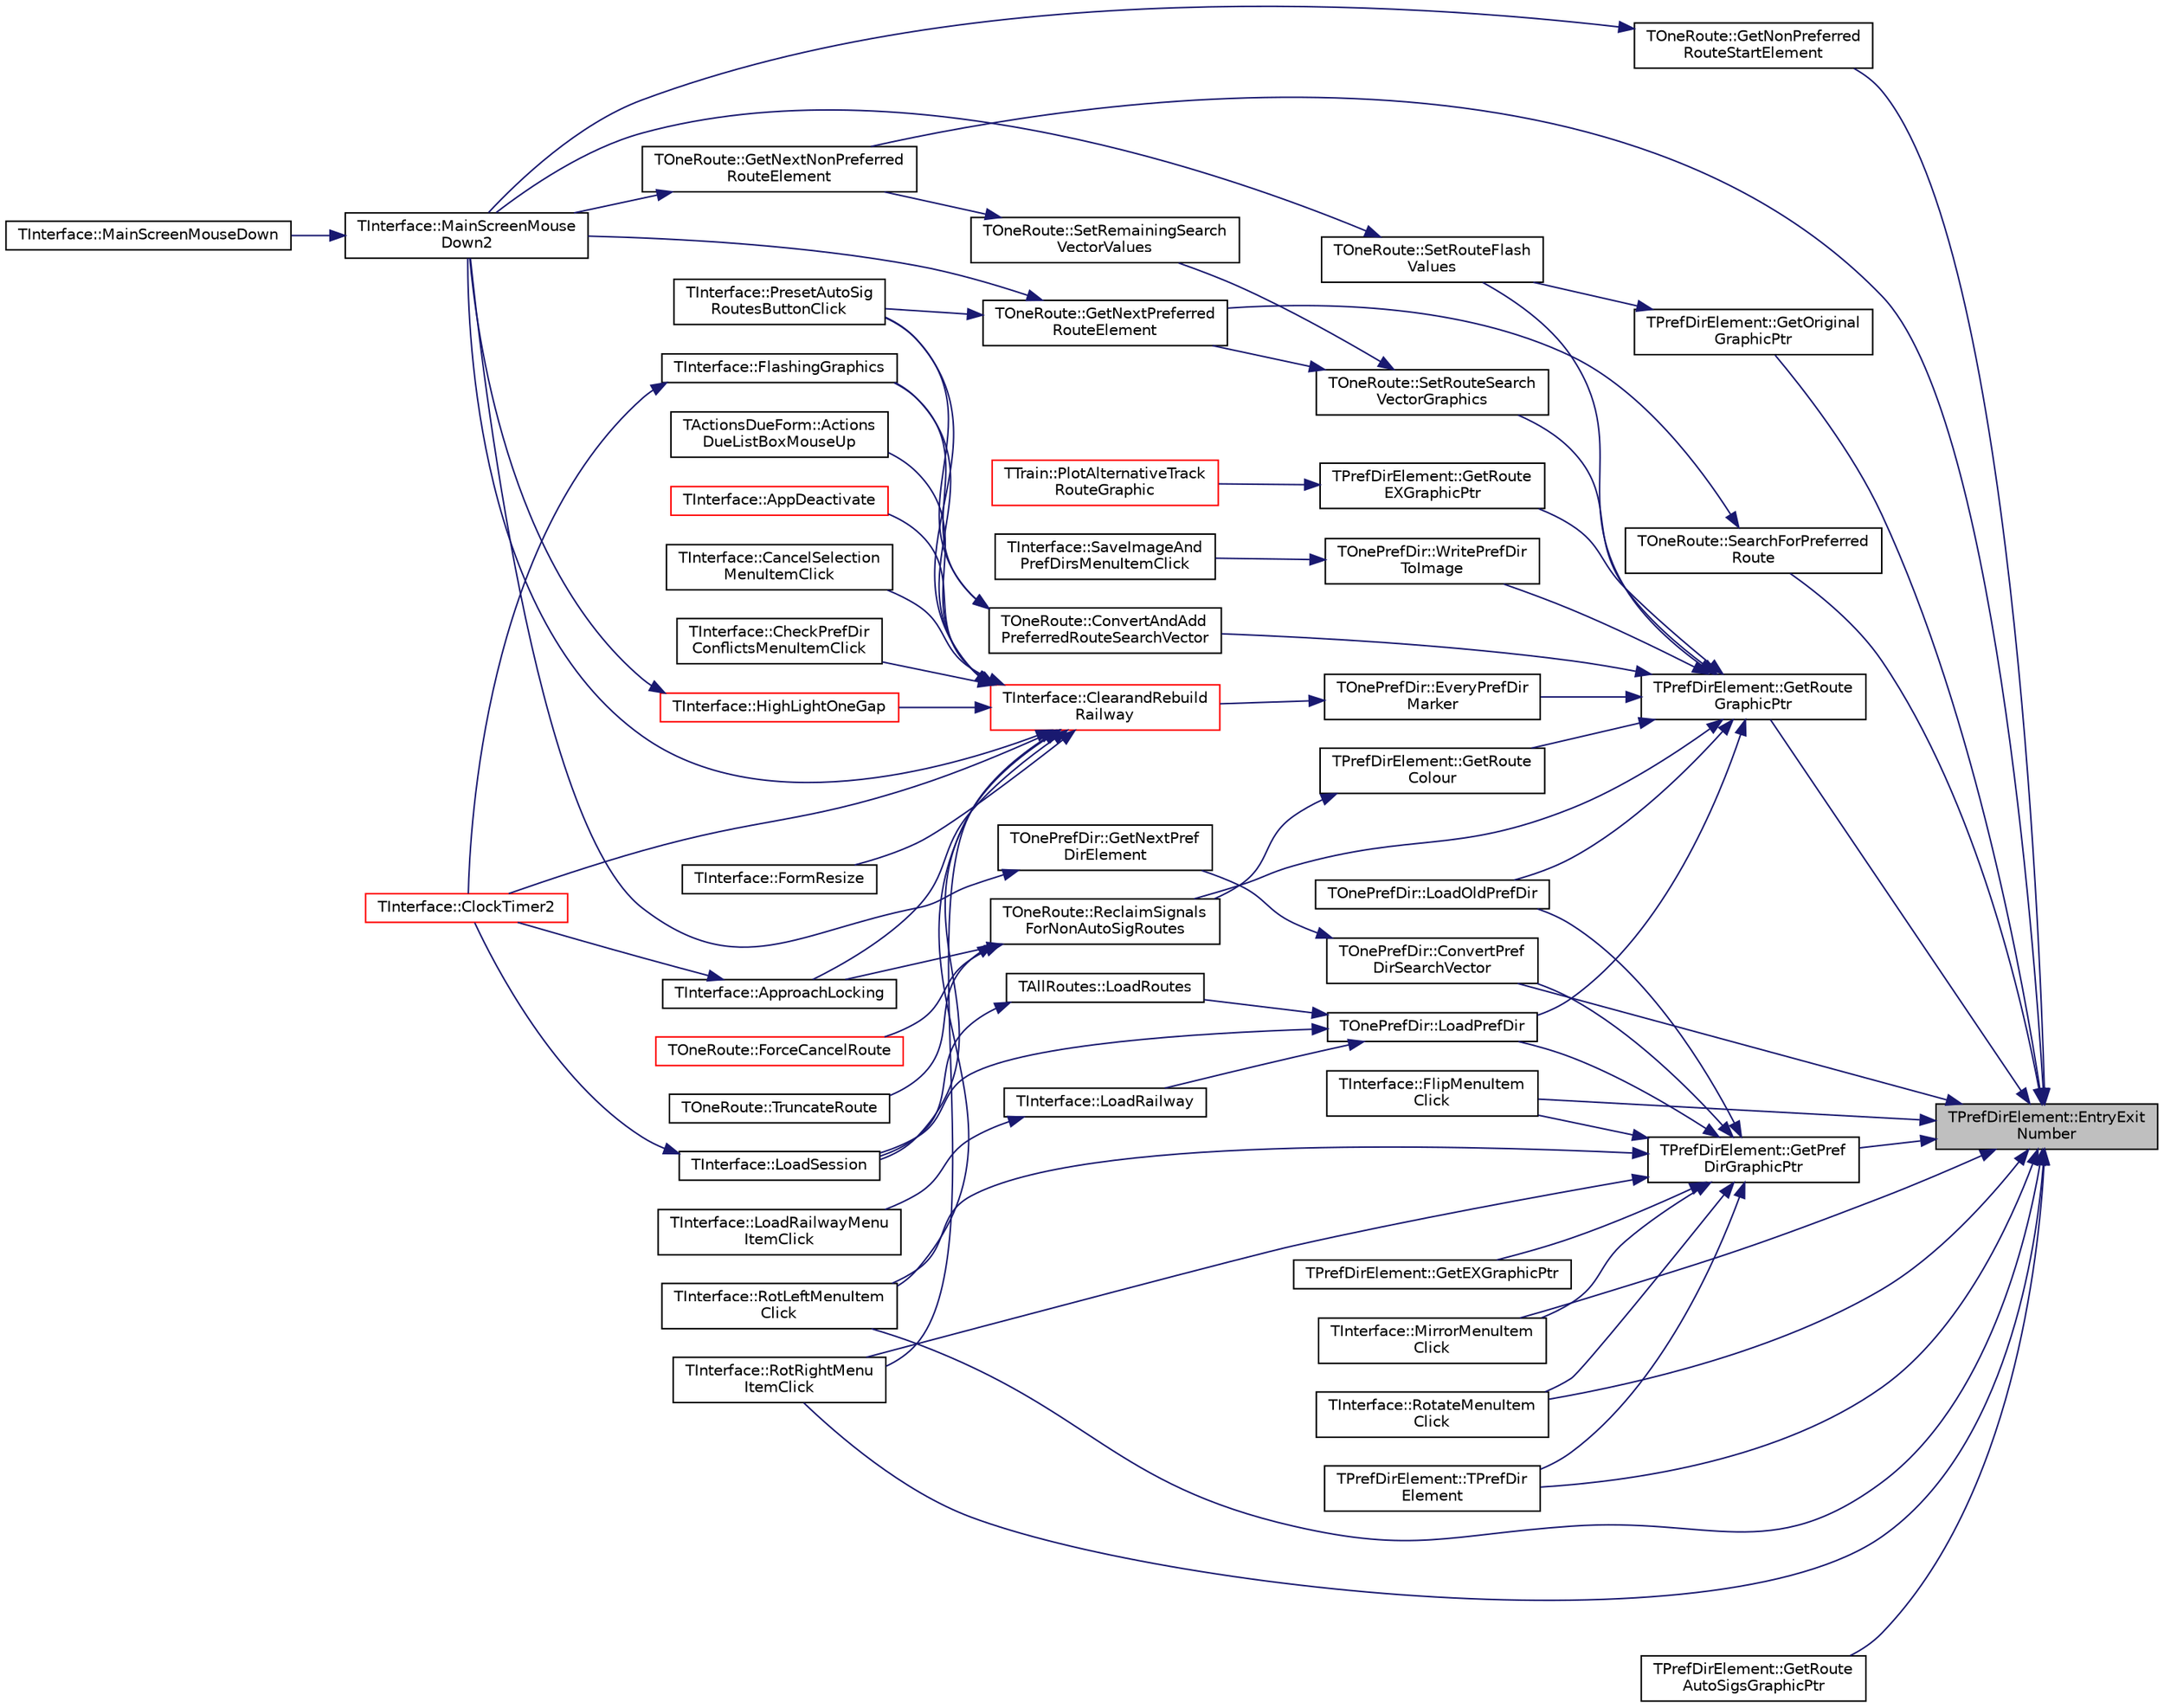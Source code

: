 digraph "TPrefDirElement::EntryExitNumber"
{
 // INTERACTIVE_SVG=YES
 // LATEX_PDF_SIZE
  edge [fontname="Helvetica",fontsize="10",labelfontname="Helvetica",labelfontsize="10"];
  node [fontname="Helvetica",fontsize="10",shape=record];
  rankdir="RL";
  Node1 [label="TPrefDirElement::EntryExit\lNumber",height=0.2,width=0.4,color="black", fillcolor="grey75", style="filled", fontcolor="black",tooltip="determines and loads EXNumber (see above)"];
  Node1 -> Node2 [dir="back",color="midnightblue",fontsize="10",style="solid",fontname="Helvetica"];
  Node2 [label="TOnePrefDir::ConvertPref\lDirSearchVector",height=0.2,width=0.4,color="black", fillcolor="white", style="filled",URL="$class_t_one_pref_dir.html#a482d1c69a674eec4db0190b78659c495",tooltip="Called after a successful search to add the elements from the search vector to the pref dir vector."];
  Node2 -> Node3 [dir="back",color="midnightblue",fontsize="10",style="solid",fontname="Helvetica"];
  Node3 [label="TOnePrefDir::GetNextPref\lDirElement",height=0.2,width=0.4,color="black", fillcolor="white", style="filled",URL="$class_t_one_pref_dir.html#a06cd3491535362fccbba4e76b9a120e9",tooltip="Used when continuing a chain of preferred directions or element lengths. Tries to find a set of linke..."];
  Node3 -> Node4 [dir="back",color="midnightblue",fontsize="10",style="solid",fontname="Helvetica"];
  Node4 [label="TInterface::MainScreenMouse\lDown2",height=0.2,width=0.4,color="black", fillcolor="white", style="filled",URL="$class_t_interface.html#abf07d5edc1507de381825f17620748b2",tooltip="Called when mouse button clicked in zoom-in mode."];
  Node4 -> Node5 [dir="back",color="midnightblue",fontsize="10",style="solid",fontname="Helvetica"];
  Node5 [label="TInterface::MainScreenMouseDown",height=0.2,width=0.4,color="black", fillcolor="white", style="filled",URL="$class_t_interface.html#a7f37862fb9e01e1328d9fd3fd8c50094",tooltip=" "];
  Node1 -> Node6 [dir="back",color="midnightblue",fontsize="10",style="solid",fontname="Helvetica"];
  Node6 [label="TInterface::FlipMenuItem\lClick",height=0.2,width=0.4,color="black", fillcolor="white", style="filled",URL="$class_t_interface.html#add5fbdbceae6285c2cc440905b270491",tooltip=" "];
  Node1 -> Node7 [dir="back",color="midnightblue",fontsize="10",style="solid",fontname="Helvetica"];
  Node7 [label="TOneRoute::GetNextNonPreferred\lRouteElement",height=0.2,width=0.4,color="black", fillcolor="white", style="filled",URL="$class_t_one_route.html#a5ce1c3a064a656ca764b5ed98c63151a",tooltip="Try to find a set of linked tracks between the route start element and the one at HLoc & VLoc...."];
  Node7 -> Node4 [dir="back",color="midnightblue",fontsize="10",style="solid",fontname="Helvetica"];
  Node1 -> Node8 [dir="back",color="midnightblue",fontsize="10",style="solid",fontname="Helvetica"];
  Node8 [label="TOneRoute::GetNonPreferred\lRouteStartElement",height=0.2,width=0.4,color="black", fillcolor="white", style="filled",URL="$class_t_one_route.html#a13dd08bfcc95ea1296f9ac4fd699e94d",tooltip="Set the starting conditions for a non-preferred (i.e. unrestricted) route selection beginning on HLoc..."];
  Node8 -> Node4 [dir="back",color="midnightblue",fontsize="10",style="solid",fontname="Helvetica"];
  Node1 -> Node9 [dir="back",color="midnightblue",fontsize="10",style="solid",fontname="Helvetica"];
  Node9 [label="TPrefDirElement::GetOriginal\lGraphicPtr",height=0.2,width=0.4,color="black", fillcolor="white", style="filled",URL="$class_t_pref_dir_element.html#a9181d9e11c34c6660c43fe2cf4ee35a8",tooltip="picks up the original (non-flashing) graphic for use during route flashing"];
  Node9 -> Node10 [dir="back",color="midnightblue",fontsize="10",style="solid",fontname="Helvetica"];
  Node10 [label="TOneRoute::SetRouteFlash\lValues",height=0.2,width=0.4,color="black", fillcolor="white", style="filled",URL="$class_t_one_route.html#a767d992d3794bbd31c8641e9ecb5f7dd",tooltip="After a route has been selected successfully this function sets all RouteFlash (see above) values app..."];
  Node10 -> Node4 [dir="back",color="midnightblue",fontsize="10",style="solid",fontname="Helvetica"];
  Node1 -> Node11 [dir="back",color="midnightblue",fontsize="10",style="solid",fontname="Helvetica"];
  Node11 [label="TPrefDirElement::GetPref\lDirGraphicPtr",height=0.2,width=0.4,color="black", fillcolor="white", style="filled",URL="$class_t_pref_dir_element.html#a10b4ff375e779de7cc2a16344959bb31",tooltip="picks up the EXGraphicPtr for preferred directions"];
  Node11 -> Node2 [dir="back",color="midnightblue",fontsize="10",style="solid",fontname="Helvetica"];
  Node11 -> Node6 [dir="back",color="midnightblue",fontsize="10",style="solid",fontname="Helvetica"];
  Node11 -> Node12 [dir="back",color="midnightblue",fontsize="10",style="solid",fontname="Helvetica"];
  Node12 [label="TPrefDirElement::GetEXGraphicPtr",height=0.2,width=0.4,color="black", fillcolor="white", style="filled",URL="$class_t_pref_dir_element.html#a9fd01c7c6774198d7efe2c9e60ab59bf",tooltip="Returns EXGraphicPtr for preferred directions."];
  Node11 -> Node13 [dir="back",color="midnightblue",fontsize="10",style="solid",fontname="Helvetica"];
  Node13 [label="TOnePrefDir::LoadOldPrefDir",height=0.2,width=0.4,color="black", fillcolor="white", style="filled",URL="$class_t_one_pref_dir.html#a614933ff3958e4b8c9be9bc78159d9e8",tooltip="Old version of LoadPrefDir, used during development when the save format changed so the old files cou..."];
  Node11 -> Node14 [dir="back",color="midnightblue",fontsize="10",style="solid",fontname="Helvetica"];
  Node14 [label="TOnePrefDir::LoadPrefDir",height=0.2,width=0.4,color="black", fillcolor="white", style="filled",URL="$class_t_one_pref_dir.html#a0779c9edd1ba268356590aac4719166d",tooltip="Load a vector and map of preferred directions from the file."];
  Node14 -> Node15 [dir="back",color="midnightblue",fontsize="10",style="solid",fontname="Helvetica"];
  Node15 [label="TInterface::LoadRailway",height=0.2,width=0.4,color="black", fillcolor="white", style="filled",URL="$class_t_interface.html#a95c3545a30171ca5a08e34c58160079c",tooltip="Load a railway file. The Active elements marker now has a '1' at the end if there are user graphics t..."];
  Node15 -> Node16 [dir="back",color="midnightblue",fontsize="10",style="solid",fontname="Helvetica"];
  Node16 [label="TInterface::LoadRailwayMenu\lItemClick",height=0.2,width=0.4,color="black", fillcolor="white", style="filled",URL="$class_t_interface.html#a96249c7622a9d55541de186483e04d2e",tooltip=" "];
  Node14 -> Node17 [dir="back",color="midnightblue",fontsize="10",style="solid",fontname="Helvetica"];
  Node17 [label="TAllRoutes::LoadRoutes",height=0.2,width=0.4,color="black", fillcolor="white", style="filled",URL="$class_t_all_routes.html#adadd08bb4cbbcaeba918f20c6c103a39",tooltip="Loads the routes from a session file."];
  Node17 -> Node18 [dir="back",color="midnightblue",fontsize="10",style="solid",fontname="Helvetica"];
  Node18 [label="TInterface::LoadSession",height=0.2,width=0.4,color="black", fillcolor="white", style="filled",URL="$class_t_interface.html#a636b1b4bd29f2678a3290ed2d282f1c2",tooltip="Load a session file."];
  Node18 -> Node19 [dir="back",color="midnightblue",fontsize="10",style="solid",fontname="Helvetica"];
  Node19 [label="TInterface::ClockTimer2",height=0.2,width=0.4,color="red", fillcolor="white", style="filled",URL="$class_t_interface.html#a6139ffb52492eb89e5487a8a3cd647b5",tooltip="The main loop, called every clock tick via MasterClockTimer."];
  Node14 -> Node18 [dir="back",color="midnightblue",fontsize="10",style="solid",fontname="Helvetica"];
  Node11 -> Node21 [dir="back",color="midnightblue",fontsize="10",style="solid",fontname="Helvetica"];
  Node21 [label="TInterface::MirrorMenuItem\lClick",height=0.2,width=0.4,color="black", fillcolor="white", style="filled",URL="$class_t_interface.html#a4ee6afffbc33eab918cba315ab65ee6e",tooltip=" "];
  Node11 -> Node22 [dir="back",color="midnightblue",fontsize="10",style="solid",fontname="Helvetica"];
  Node22 [label="TInterface::RotateMenuItem\lClick",height=0.2,width=0.4,color="black", fillcolor="white", style="filled",URL="$class_t_interface.html#a02e91aba36e2b91354abd2884f658510",tooltip=" "];
  Node11 -> Node23 [dir="back",color="midnightblue",fontsize="10",style="solid",fontname="Helvetica"];
  Node23 [label="TInterface::RotLeftMenuItem\lClick",height=0.2,width=0.4,color="black", fillcolor="white", style="filled",URL="$class_t_interface.html#a3cf2db0424e05908b20a97130895d056",tooltip=" "];
  Node11 -> Node24 [dir="back",color="midnightblue",fontsize="10",style="solid",fontname="Helvetica"];
  Node24 [label="TInterface::RotRightMenu\lItemClick",height=0.2,width=0.4,color="black", fillcolor="white", style="filled",URL="$class_t_interface.html#aa6e7359ece526e43589456e9a31851a0",tooltip=" "];
  Node11 -> Node25 [dir="back",color="midnightblue",fontsize="10",style="solid",fontname="Helvetica"];
  Node25 [label="TPrefDirElement::TPrefDir\lElement",height=0.2,width=0.4,color="black", fillcolor="white", style="filled",URL="$class_t_pref_dir_element.html#a05688db45c02484229e4d226454ed8f3",tooltip="Constructs a PrefDirElement from supplied values."];
  Node1 -> Node26 [dir="back",color="midnightblue",fontsize="10",style="solid",fontname="Helvetica"];
  Node26 [label="TPrefDirElement::GetRoute\lAutoSigsGraphicPtr",height=0.2,width=0.4,color="black", fillcolor="white", style="filled",URL="$class_t_pref_dir_element.html#aee43c641cd4a0550b55105a08ba2cef2",tooltip="picks up the blue route graphic (not used - superseded by GetRouteGraphicPtr)"];
  Node1 -> Node27 [dir="back",color="midnightblue",fontsize="10",style="solid",fontname="Helvetica"];
  Node27 [label="TPrefDirElement::GetRoute\lGraphicPtr",height=0.2,width=0.4,color="black", fillcolor="white", style="filled",URL="$class_t_pref_dir_element.html#acc8674681c7b4eda8ce8551abdae9680",tooltip="picks up the appropriate route graphic"];
  Node27 -> Node28 [dir="back",color="midnightblue",fontsize="10",style="solid",fontname="Helvetica"];
  Node28 [label="TOneRoute::ConvertAndAdd\lPreferredRouteSearchVector",height=0.2,width=0.4,color="black", fillcolor="white", style="filled",URL="$class_t_one_route.html#a36ba8adc8b4a47908ee4e1b8e75792ca",tooltip="Called after a preferred (i.e. preferred direction or automatic signals) route has been selected and ..."];
  Node28 -> Node29 [dir="back",color="midnightblue",fontsize="10",style="solid",fontname="Helvetica"];
  Node29 [label="TInterface::FlashingGraphics",height=0.2,width=0.4,color="black", fillcolor="white", style="filled",URL="$class_t_interface.html#a7e6535742855a19cb3e35b1711a7ab59",tooltip="Deal with any warning graphics that need to flash (call on, signal stop, crash etc),..."];
  Node29 -> Node19 [dir="back",color="midnightblue",fontsize="10",style="solid",fontname="Helvetica"];
  Node28 -> Node30 [dir="back",color="midnightblue",fontsize="10",style="solid",fontname="Helvetica"];
  Node30 [label="TInterface::PresetAutoSig\lRoutesButtonClick",height=0.2,width=0.4,color="black", fillcolor="white", style="filled",URL="$class_t_interface.html#aa639148521a793641e694b15486b5055",tooltip=" "];
  Node27 -> Node31 [dir="back",color="midnightblue",fontsize="10",style="solid",fontname="Helvetica"];
  Node31 [label="TOnePrefDir::EveryPrefDir\lMarker",height=0.2,width=0.4,color="black", fillcolor="white", style="filled",URL="$class_t_one_pref_dir.html#a9b425a3ed8ef998e2366d13ad52bf08c",tooltip="Similar to PrefDirMarker but used only to display EveryPrefDir - red for unidirectional PrefDir & gre..."];
  Node31 -> Node32 [dir="back",color="midnightblue",fontsize="10",style="solid",fontname="Helvetica"];
  Node32 [label="TInterface::ClearandRebuild\lRailway",height=0.2,width=0.4,color="red", fillcolor="white", style="filled",URL="$class_t_interface.html#aaa05ac95703a25e1fb4863779854967c",tooltip="< Sets the information panel message for zoom-out or paused modes"];
  Node32 -> Node33 [dir="back",color="midnightblue",fontsize="10",style="solid",fontname="Helvetica"];
  Node33 [label="TActionsDueForm::Actions\lDueListBoxMouseUp",height=0.2,width=0.4,color="black", fillcolor="white", style="filled",URL="$class_t_actions_due_form.html#ac44cd181601f65f5944910f931c5d343",tooltip=" "];
  Node32 -> Node34 [dir="back",color="midnightblue",fontsize="10",style="solid",fontname="Helvetica"];
  Node34 [label="TInterface::AppDeactivate",height=0.2,width=0.4,color="red", fillcolor="white", style="filled",URL="$class_t_interface.html#a75f68c918750c0e007ea7a85d718e2ab",tooltip=" "];
  Node32 -> Node36 [dir="back",color="midnightblue",fontsize="10",style="solid",fontname="Helvetica"];
  Node36 [label="TInterface::ApproachLocking",height=0.2,width=0.4,color="black", fillcolor="white", style="filled",URL="$class_t_interface.html#a0a89df44c20c9e2c096e66e2950c79a6",tooltip="Function that deals with approach locking during ClockTimer2 function."];
  Node36 -> Node19 [dir="back",color="midnightblue",fontsize="10",style="solid",fontname="Helvetica"];
  Node32 -> Node37 [dir="back",color="midnightblue",fontsize="10",style="solid",fontname="Helvetica"];
  Node37 [label="TInterface::CancelSelection\lMenuItemClick",height=0.2,width=0.4,color="black", fillcolor="white", style="filled",URL="$class_t_interface.html#a2fb2cd7dbddb7fa689ea994e9ffc10ff",tooltip=" "];
  Node32 -> Node38 [dir="back",color="midnightblue",fontsize="10",style="solid",fontname="Helvetica"];
  Node38 [label="TInterface::CheckPrefDir\lConflictsMenuItemClick",height=0.2,width=0.4,color="black", fillcolor="white", style="filled",URL="$class_t_interface.html#ac41a9993a63b3b5b6a8acb30e8f606f5",tooltip=" "];
  Node32 -> Node19 [dir="back",color="midnightblue",fontsize="10",style="solid",fontname="Helvetica"];
  Node32 -> Node29 [dir="back",color="midnightblue",fontsize="10",style="solid",fontname="Helvetica"];
  Node32 -> Node39 [dir="back",color="midnightblue",fontsize="10",style="solid",fontname="Helvetica"];
  Node39 [label="TInterface::FormResize",height=0.2,width=0.4,color="black", fillcolor="white", style="filled",URL="$class_t_interface.html#a3fe9878a003d343a06f09c8f421e5a3b",tooltip=" "];
  Node32 -> Node40 [dir="back",color="midnightblue",fontsize="10",style="solid",fontname="Helvetica"];
  Node40 [label="TInterface::HighLightOneGap",height=0.2,width=0.4,color="red", fillcolor="white", style="filled",URL="$class_t_interface.html#a44bce128da0e5ae552031e39552d0c39",tooltip="Called during gap setting to mark a gap with a red ellipse and ask user to select the corresponding g..."];
  Node40 -> Node4 [dir="back",color="midnightblue",fontsize="10",style="solid",fontname="Helvetica"];
  Node32 -> Node18 [dir="back",color="midnightblue",fontsize="10",style="solid",fontname="Helvetica"];
  Node32 -> Node4 [dir="back",color="midnightblue",fontsize="10",style="solid",fontname="Helvetica"];
  Node32 -> Node30 [dir="back",color="midnightblue",fontsize="10",style="solid",fontname="Helvetica"];
  Node32 -> Node23 [dir="back",color="midnightblue",fontsize="10",style="solid",fontname="Helvetica"];
  Node32 -> Node24 [dir="back",color="midnightblue",fontsize="10",style="solid",fontname="Helvetica"];
  Node27 -> Node139 [dir="back",color="midnightblue",fontsize="10",style="solid",fontname="Helvetica"];
  Node139 [label="TPrefDirElement::GetRoute\lColour",height=0.2,width=0.4,color="black", fillcolor="white", style="filled",URL="$class_t_pref_dir_element.html#a219b4ab8ef8593aff5f2cfb748362537",tooltip="finds the route colour for a specific prefdir element with EXGraphicPtr EXG"];
  Node139 -> Node140 [dir="back",color="midnightblue",fontsize="10",style="solid",fontname="Helvetica"];
  Node140 [label="TOneRoute::ReclaimSignals\lForNonAutoSigRoutes",height=0.2,width=0.4,color="black", fillcolor="white", style="filled",URL="$class_t_one_route.html#abe80edcf03788c54efde83431bd68eaa",tooltip="Adds signal to front/end of green or red routes when blue route truncated or removed."];
  Node140 -> Node36 [dir="back",color="midnightblue",fontsize="10",style="solid",fontname="Helvetica"];
  Node140 -> Node141 [dir="back",color="midnightblue",fontsize="10",style="solid",fontname="Helvetica"];
  Node141 [label="TOneRoute::ForceCancelRoute",height=0.2,width=0.4,color="red", fillcolor="white", style="filled",URL="$class_t_one_route.html#a491fff1e619a9dc79774acf85eed72a5",tooltip="Cancel a route immediately if a train occupies it when travelling in the wrong direction (or occupies..."];
  Node140 -> Node148 [dir="back",color="midnightblue",fontsize="10",style="solid",fontname="Helvetica"];
  Node148 [label="TOneRoute::TruncateRoute",height=0.2,width=0.4,color="black", fillcolor="white", style="filled",URL="$class_t_one_route.html#a431473ce9a2ef6c49781ab84c972a641",tooltip="Examines the route to see whether the element at H & V is in the route, and if not returns a ReturnFl..."];
  Node27 -> Node149 [dir="back",color="midnightblue",fontsize="10",style="solid",fontname="Helvetica"];
  Node149 [label="TPrefDirElement::GetRoute\lEXGraphicPtr",height=0.2,width=0.4,color="black", fillcolor="white", style="filled",URL="$class_t_pref_dir_element.html#a9dfc04bfa3abf32eb043d771381f971a",tooltip="Returns route graphic."];
  Node149 -> Node150 [dir="back",color="midnightblue",fontsize="10",style="solid",fontname="Helvetica"];
  Node150 [label="TTrain::PlotAlternativeTrack\lRouteGraphic",height=0.2,width=0.4,color="red", fillcolor="white", style="filled",URL="$class_t_train.html#aa21e18b3085773ca8351c446911611c1",tooltip="When a train moves off a bridge the other track may contain a route or have a train on it that has be..."];
  Node27 -> Node13 [dir="back",color="midnightblue",fontsize="10",style="solid",fontname="Helvetica"];
  Node27 -> Node14 [dir="back",color="midnightblue",fontsize="10",style="solid",fontname="Helvetica"];
  Node27 -> Node140 [dir="back",color="midnightblue",fontsize="10",style="solid",fontname="Helvetica"];
  Node27 -> Node10 [dir="back",color="midnightblue",fontsize="10",style="solid",fontname="Helvetica"];
  Node27 -> Node162 [dir="back",color="midnightblue",fontsize="10",style="solid",fontname="Helvetica"];
  Node162 [label="TOneRoute::SetRouteSearch\lVectorGraphics",height=0.2,width=0.4,color="black", fillcolor="white", style="filled",URL="$class_t_one_route.html#ab8570cc4c3941927b206c015a9813af0",tooltip="Set values for EXGraphicPtr and EntryDirectionGraphicPtr for all elements in SearchVector so that the..."];
  Node162 -> Node163 [dir="back",color="midnightblue",fontsize="10",style="solid",fontname="Helvetica"];
  Node163 [label="TOneRoute::GetNextPreferred\lRouteElement",height=0.2,width=0.4,color="black", fillcolor="white", style="filled",URL="$class_t_one_route.html#a974ac7ab4cb5e6a5df33a3d7b3563315",tooltip="Try to find a set of linked tracks that lie on preferred directions between the route start element a..."];
  Node163 -> Node4 [dir="back",color="midnightblue",fontsize="10",style="solid",fontname="Helvetica"];
  Node163 -> Node30 [dir="back",color="midnightblue",fontsize="10",style="solid",fontname="Helvetica"];
  Node162 -> Node164 [dir="back",color="midnightblue",fontsize="10",style="solid",fontname="Helvetica"];
  Node164 [label="TOneRoute::SetRemainingSearch\lVectorValues",height=0.2,width=0.4,color="black", fillcolor="white", style="filled",URL="$class_t_one_route.html#a8f8fe8f852dd24cf8d12933f22b5750c",tooltip="Called when setting unrestricted routes to set the route element values appropriately after a success..."];
  Node164 -> Node7 [dir="back",color="midnightblue",fontsize="10",style="solid",fontname="Helvetica"];
  Node27 -> Node165 [dir="back",color="midnightblue",fontsize="10",style="solid",fontname="Helvetica"];
  Node165 [label="TOnePrefDir::WritePrefDir\lToImage",height=0.2,width=0.4,color="black", fillcolor="white", style="filled",URL="$class_t_one_pref_dir.html#af87440e0ace47b20c8a874c51b314064",tooltip="Used when creating a bitmap image to display preferred directions (as on screen during 'Set preferred..."];
  Node165 -> Node166 [dir="back",color="midnightblue",fontsize="10",style="solid",fontname="Helvetica"];
  Node166 [label="TInterface::SaveImageAnd\lPrefDirsMenuItemClick",height=0.2,width=0.4,color="black", fillcolor="white", style="filled",URL="$class_t_interface.html#ab73377784e302350bcc4f1fed4f8d90a",tooltip=" "];
  Node1 -> Node21 [dir="back",color="midnightblue",fontsize="10",style="solid",fontname="Helvetica"];
  Node1 -> Node22 [dir="back",color="midnightblue",fontsize="10",style="solid",fontname="Helvetica"];
  Node1 -> Node23 [dir="back",color="midnightblue",fontsize="10",style="solid",fontname="Helvetica"];
  Node1 -> Node24 [dir="back",color="midnightblue",fontsize="10",style="solid",fontname="Helvetica"];
  Node1 -> Node167 [dir="back",color="midnightblue",fontsize="10",style="solid",fontname="Helvetica"];
  Node167 [label="TOneRoute::SearchForPreferred\lRoute",height=0.2,width=0.4,color="black", fillcolor="white", style="filled",URL="$class_t_one_route.html#a3bbf0add5e8c2b88fb09cb1be158d9ad",tooltip="Called by GetNextPreferredRouteElement to carry out the search for a valid route, and also called rec..."];
  Node167 -> Node163 [dir="back",color="midnightblue",fontsize="10",style="solid",fontname="Helvetica"];
  Node1 -> Node25 [dir="back",color="midnightblue",fontsize="10",style="solid",fontname="Helvetica"];
}
